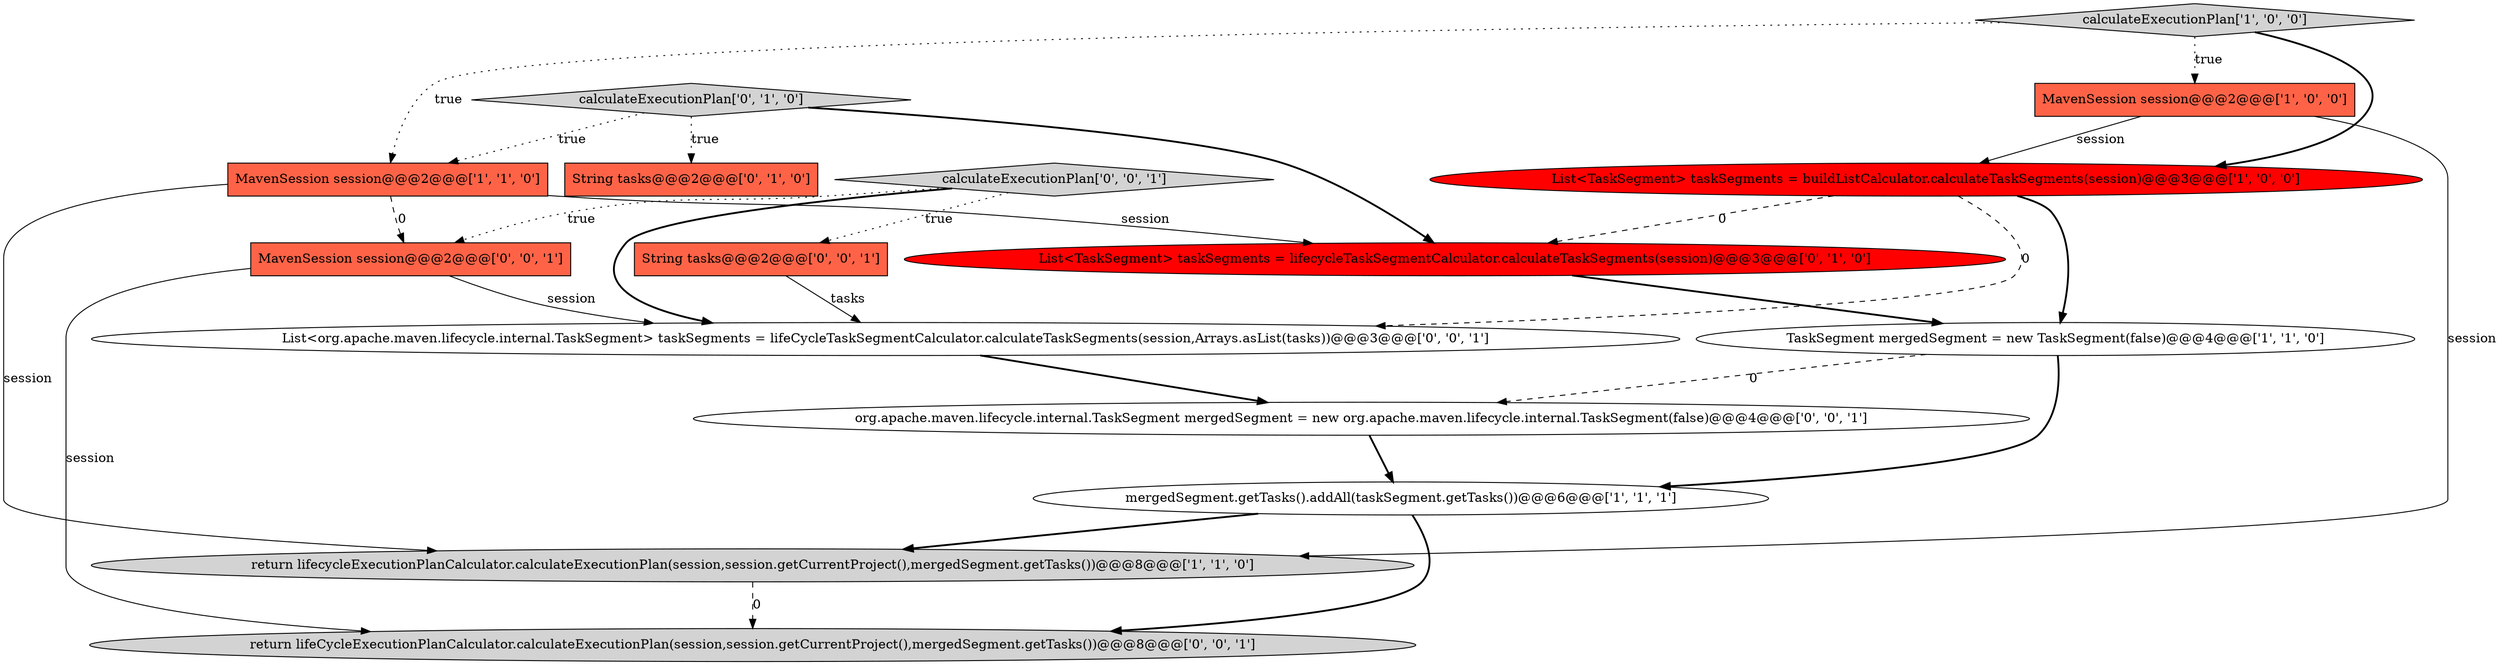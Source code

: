 digraph {
10 [style = filled, label = "String tasks@@@2@@@['0', '0', '1']", fillcolor = tomato, shape = box image = "AAA0AAABBB3BBB"];
4 [style = filled, label = "MavenSession session@@@2@@@['1', '1', '0']", fillcolor = tomato, shape = box image = "AAA0AAABBB1BBB"];
8 [style = filled, label = "calculateExecutionPlan['0', '1', '0']", fillcolor = lightgray, shape = diamond image = "AAA0AAABBB2BBB"];
3 [style = filled, label = "MavenSession session@@@2@@@['1', '0', '0']", fillcolor = tomato, shape = box image = "AAA0AAABBB1BBB"];
0 [style = filled, label = "List<TaskSegment> taskSegments = buildListCalculator.calculateTaskSegments(session)@@@3@@@['1', '0', '0']", fillcolor = red, shape = ellipse image = "AAA1AAABBB1BBB"];
9 [style = filled, label = "String tasks@@@2@@@['0', '1', '0']", fillcolor = tomato, shape = box image = "AAA0AAABBB2BBB"];
15 [style = filled, label = "MavenSession session@@@2@@@['0', '0', '1']", fillcolor = tomato, shape = box image = "AAA0AAABBB3BBB"];
5 [style = filled, label = "mergedSegment.getTasks().addAll(taskSegment.getTasks())@@@6@@@['1', '1', '1']", fillcolor = white, shape = ellipse image = "AAA0AAABBB1BBB"];
12 [style = filled, label = "return lifeCycleExecutionPlanCalculator.calculateExecutionPlan(session,session.getCurrentProject(),mergedSegment.getTasks())@@@8@@@['0', '0', '1']", fillcolor = lightgray, shape = ellipse image = "AAA0AAABBB3BBB"];
13 [style = filled, label = "calculateExecutionPlan['0', '0', '1']", fillcolor = lightgray, shape = diamond image = "AAA0AAABBB3BBB"];
11 [style = filled, label = "org.apache.maven.lifecycle.internal.TaskSegment mergedSegment = new org.apache.maven.lifecycle.internal.TaskSegment(false)@@@4@@@['0', '0', '1']", fillcolor = white, shape = ellipse image = "AAA0AAABBB3BBB"];
6 [style = filled, label = "return lifecycleExecutionPlanCalculator.calculateExecutionPlan(session,session.getCurrentProject(),mergedSegment.getTasks())@@@8@@@['1', '1', '0']", fillcolor = lightgray, shape = ellipse image = "AAA0AAABBB1BBB"];
1 [style = filled, label = "TaskSegment mergedSegment = new TaskSegment(false)@@@4@@@['1', '1', '0']", fillcolor = white, shape = ellipse image = "AAA0AAABBB1BBB"];
7 [style = filled, label = "List<TaskSegment> taskSegments = lifecycleTaskSegmentCalculator.calculateTaskSegments(session)@@@3@@@['0', '1', '0']", fillcolor = red, shape = ellipse image = "AAA1AAABBB2BBB"];
14 [style = filled, label = "List<org.apache.maven.lifecycle.internal.TaskSegment> taskSegments = lifeCycleTaskSegmentCalculator.calculateTaskSegments(session,Arrays.asList(tasks))@@@3@@@['0', '0', '1']", fillcolor = white, shape = ellipse image = "AAA0AAABBB3BBB"];
2 [style = filled, label = "calculateExecutionPlan['1', '0', '0']", fillcolor = lightgray, shape = diamond image = "AAA0AAABBB1BBB"];
1->5 [style = bold, label=""];
2->3 [style = dotted, label="true"];
7->1 [style = bold, label=""];
4->6 [style = solid, label="session"];
4->7 [style = solid, label="session"];
13->10 [style = dotted, label="true"];
3->0 [style = solid, label="session"];
8->4 [style = dotted, label="true"];
8->7 [style = bold, label=""];
6->12 [style = dashed, label="0"];
0->14 [style = dashed, label="0"];
10->14 [style = solid, label="tasks"];
11->5 [style = bold, label=""];
2->0 [style = bold, label=""];
5->6 [style = bold, label=""];
5->12 [style = bold, label=""];
1->11 [style = dashed, label="0"];
0->1 [style = bold, label=""];
4->15 [style = dashed, label="0"];
2->4 [style = dotted, label="true"];
15->12 [style = solid, label="session"];
13->15 [style = dotted, label="true"];
8->9 [style = dotted, label="true"];
3->6 [style = solid, label="session"];
0->7 [style = dashed, label="0"];
14->11 [style = bold, label=""];
13->14 [style = bold, label=""];
15->14 [style = solid, label="session"];
}
